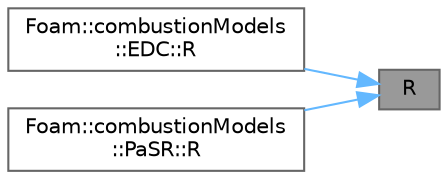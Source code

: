 digraph "R"
{
 // LATEX_PDF_SIZE
  bgcolor="transparent";
  edge [fontname=Helvetica,fontsize=10,labelfontname=Helvetica,labelfontsize=10];
  node [fontname=Helvetica,fontsize=10,shape=box,height=0.2,width=0.4];
  rankdir="RL";
  Node1 [id="Node000001",label="R",height=0.2,width=0.4,color="gray40", fillcolor="grey60", style="filled", fontcolor="black",tooltip=" "];
  Node1 -> Node2 [id="edge1_Node000001_Node000002",dir="back",color="steelblue1",style="solid",tooltip=" "];
  Node2 [id="Node000002",label="Foam::combustionModels\l::EDC::R",height=0.2,width=0.4,color="grey40", fillcolor="white", style="filled",URL="$classFoam_1_1combustionModels_1_1EDC.html#a549a4f86e09040729a9d0962d96b6d76",tooltip=" "];
  Node1 -> Node3 [id="edge2_Node000001_Node000003",dir="back",color="steelblue1",style="solid",tooltip=" "];
  Node3 [id="Node000003",label="Foam::combustionModels\l::PaSR::R",height=0.2,width=0.4,color="grey40", fillcolor="white", style="filled",URL="$classFoam_1_1combustionModels_1_1PaSR.html#a549a4f86e09040729a9d0962d96b6d76",tooltip=" "];
}
